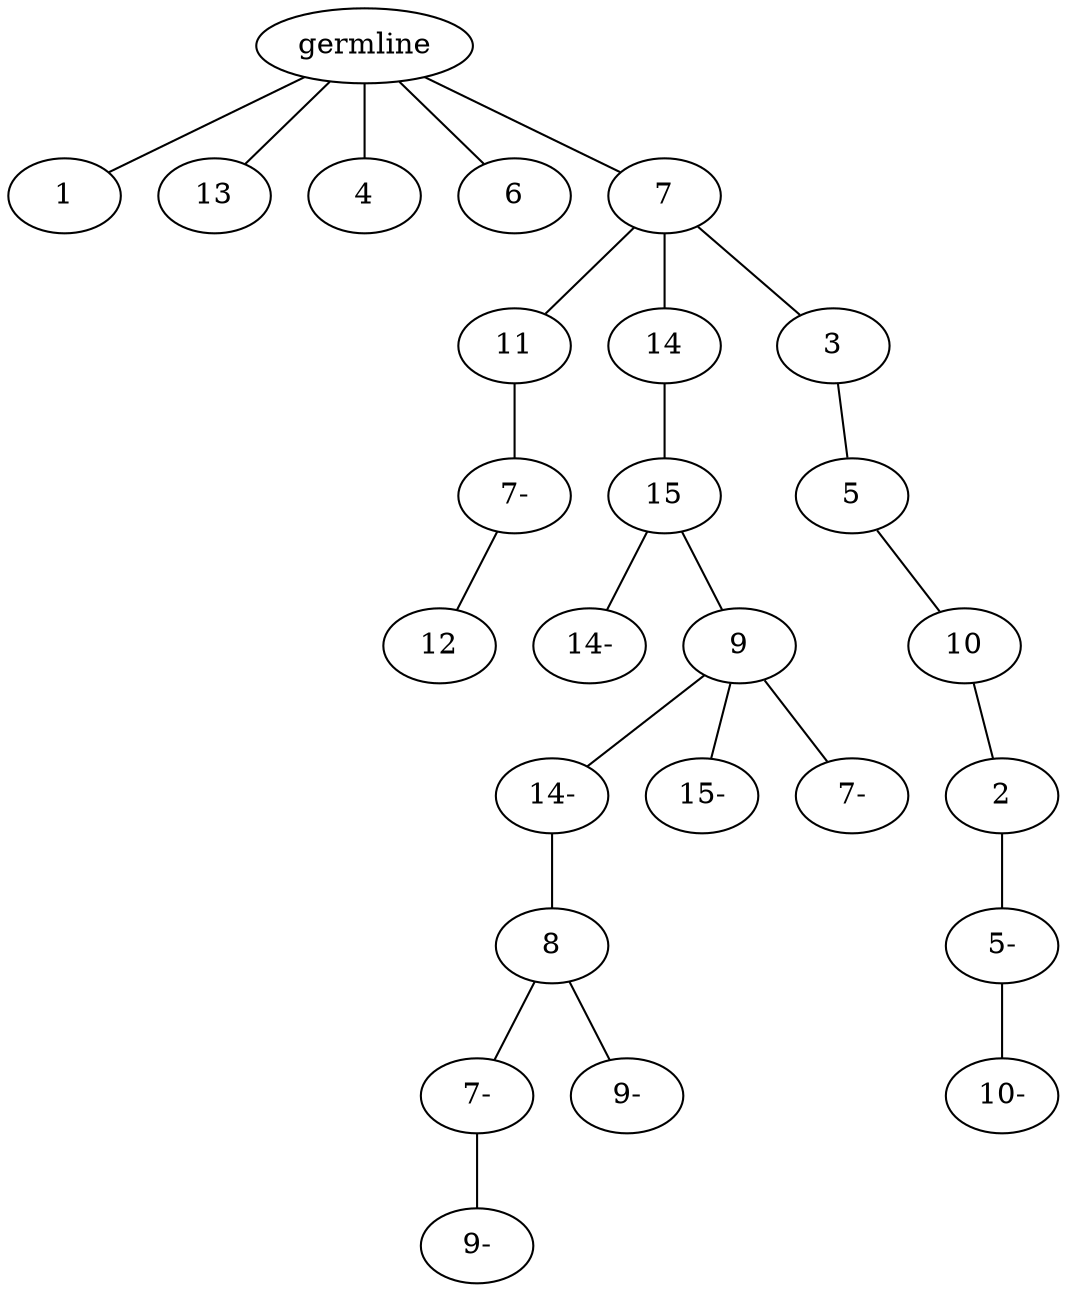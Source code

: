 graph tree {
    "140014731959408" [label="germline"];
    "140014731838848" [label="1"];
    "140014730943696" [label="13"];
    "140014730942880" [label="4"];
    "140014730941344" [label="6"];
    "140014730941152" [label="7"];
    "140014730940768" [label="11"];
    "140014730943984" [label="7-"];
    "140014731928240" [label="12"];
    "140014730944128" [label="14"];
    "140014731928480" [label="15"];
    "140014731929680" [label="14-"];
    "140014731927904" [label="9"];
    "140014731931264" [label="14-"];
    "140014731929008" [label="8"];
    "140014731931024" [label="7-"];
    "140014731931120" [label="9-"];
    "140014731840960" [label="9-"];
    "140014731930304" [label="15-"];
    "140014731930208" [label="7-"];
    "140014730941200" [label="3"];
    "140014731930640" [label="5"];
    "140014731948480" [label="10"];
    "140014731949008" [label="2"];
    "140014731948288" [label="5-"];
    "140014731950592" [label="10-"];
    "140014731959408" -- "140014731838848";
    "140014731959408" -- "140014730943696";
    "140014731959408" -- "140014730942880";
    "140014731959408" -- "140014730941344";
    "140014731959408" -- "140014730941152";
    "140014730941152" -- "140014730940768";
    "140014730941152" -- "140014730944128";
    "140014730941152" -- "140014730941200";
    "140014730940768" -- "140014730943984";
    "140014730943984" -- "140014731928240";
    "140014730944128" -- "140014731928480";
    "140014731928480" -- "140014731929680";
    "140014731928480" -- "140014731927904";
    "140014731927904" -- "140014731931264";
    "140014731927904" -- "140014731930304";
    "140014731927904" -- "140014731930208";
    "140014731931264" -- "140014731929008";
    "140014731929008" -- "140014731931024";
    "140014731929008" -- "140014731840960";
    "140014731931024" -- "140014731931120";
    "140014730941200" -- "140014731930640";
    "140014731930640" -- "140014731948480";
    "140014731948480" -- "140014731949008";
    "140014731949008" -- "140014731948288";
    "140014731948288" -- "140014731950592";
}
